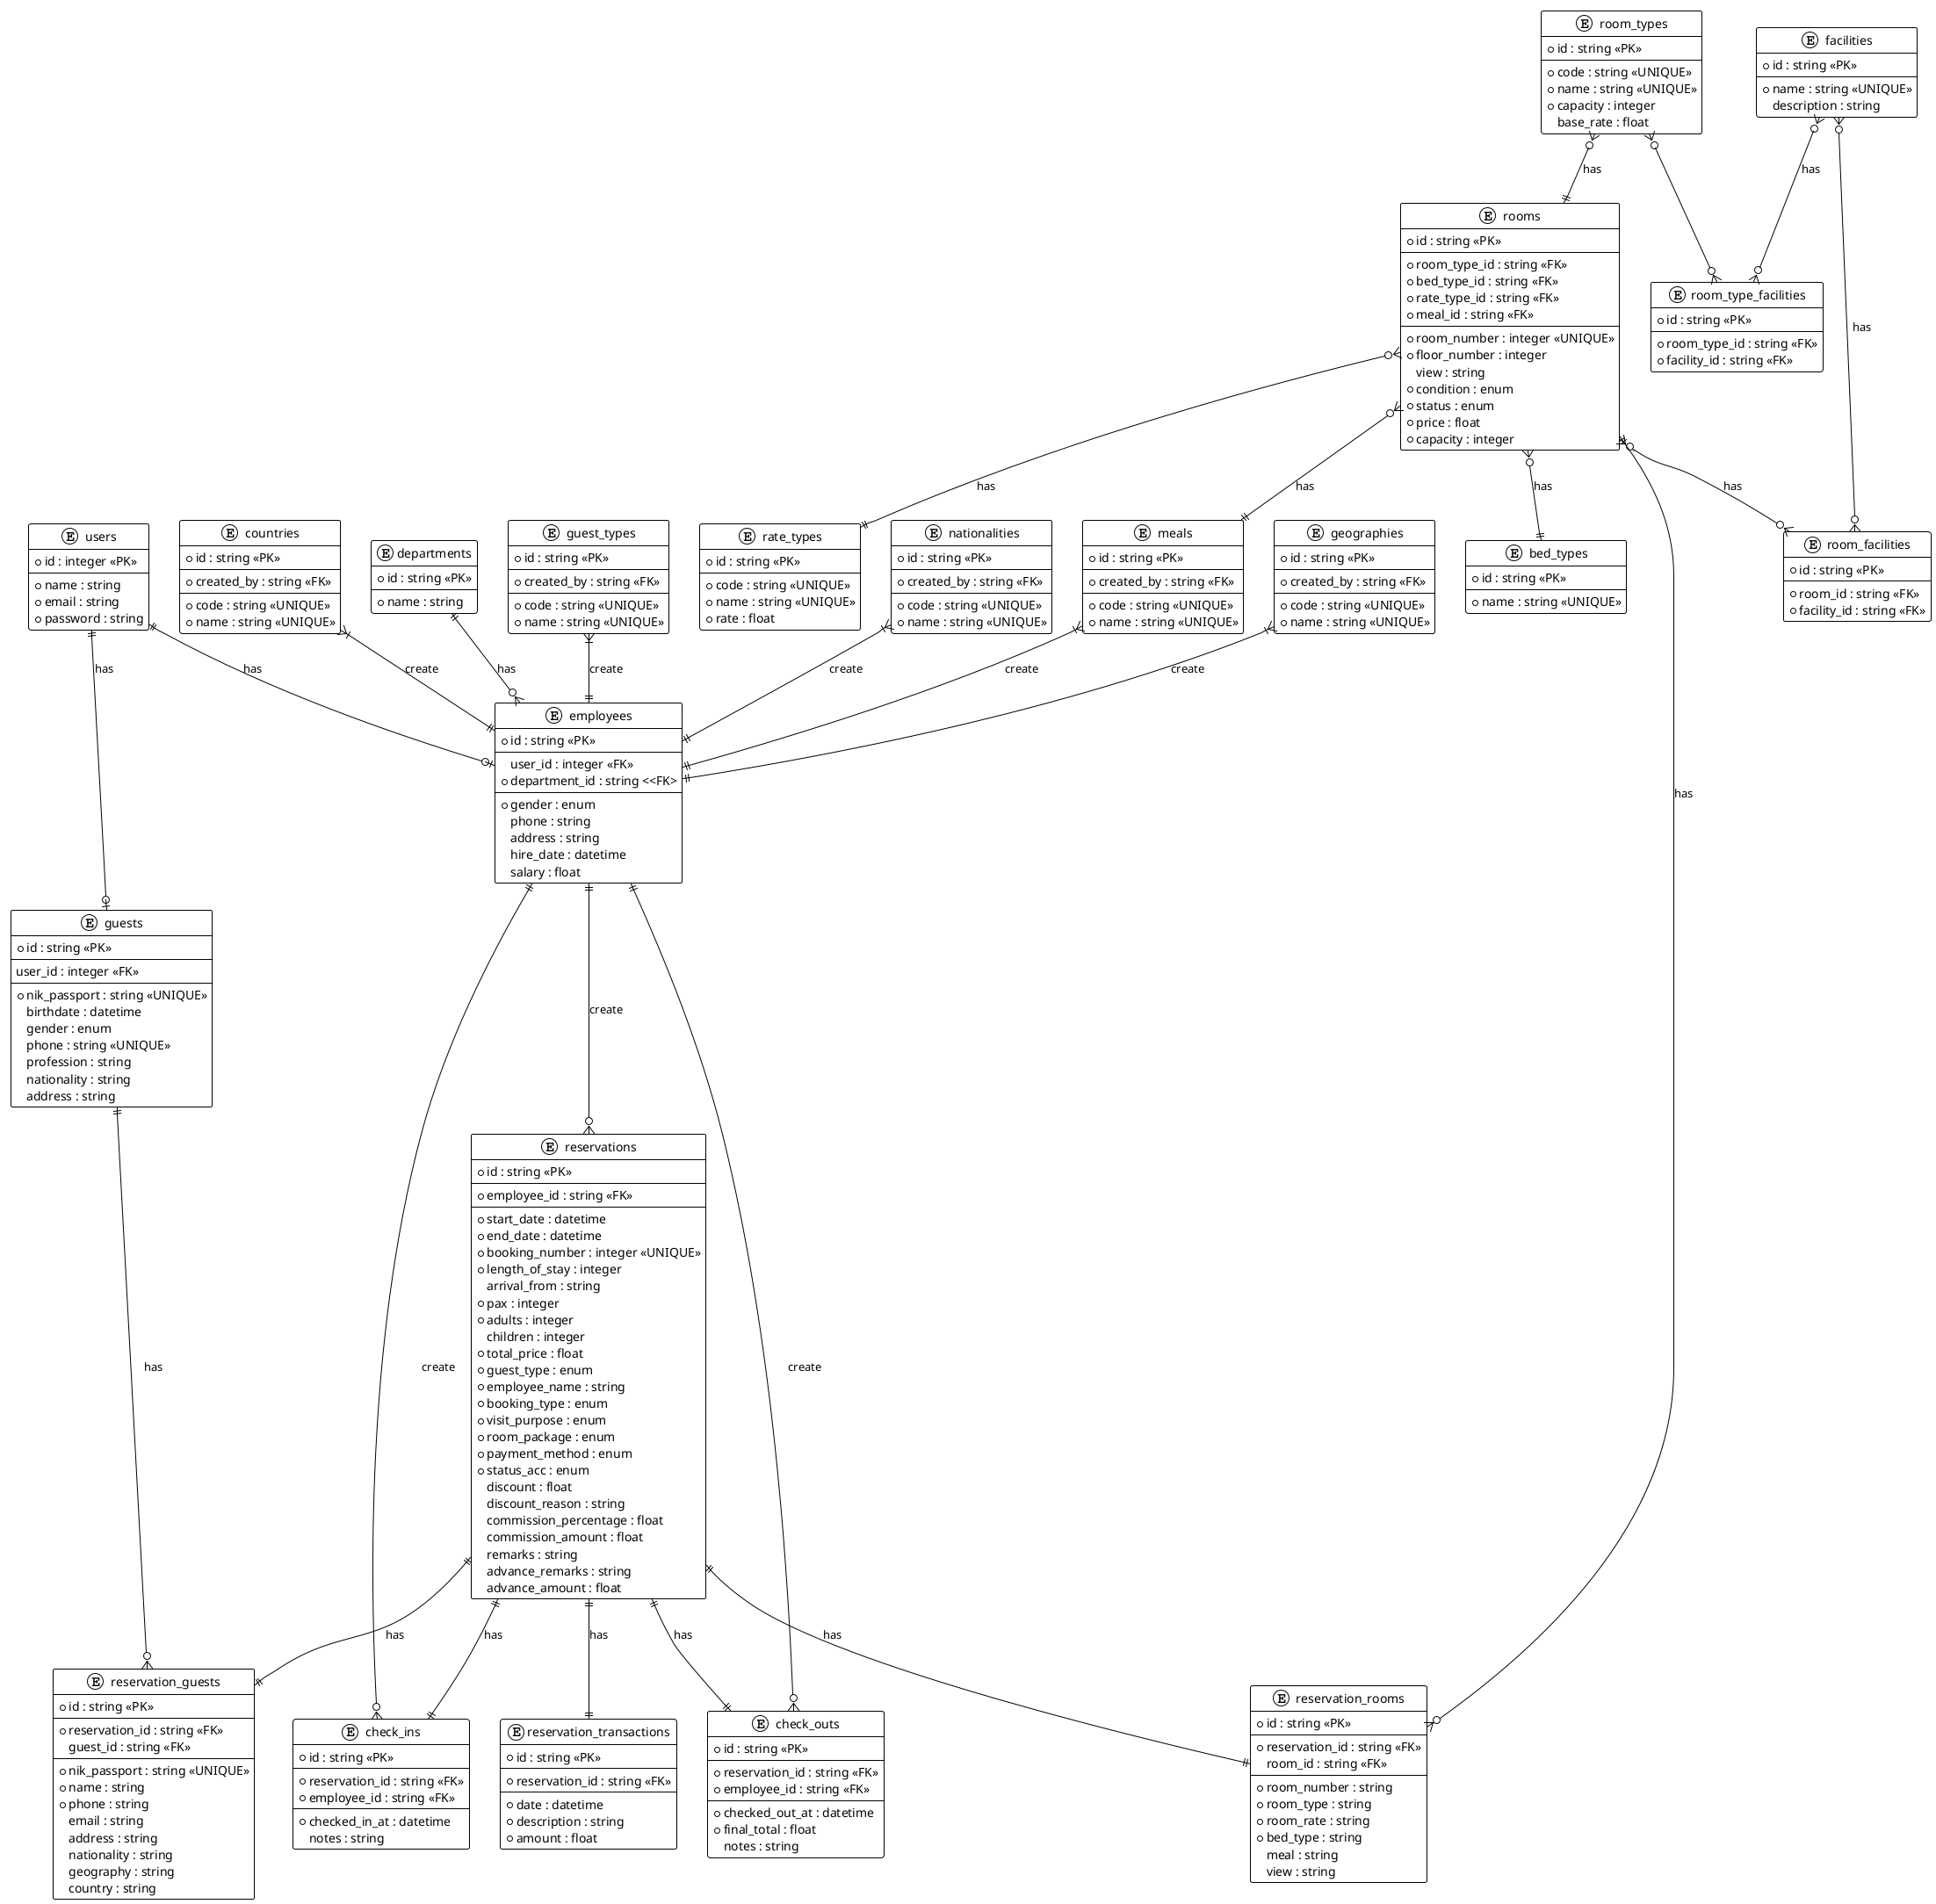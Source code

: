 @startuml ERD
!theme plain

' Entity Definitions

entity "users" {
  * id : integer <<PK>>
  --
  * name : string
  * email : string
  * password : string
}

entity "departments" {
  * id : string <<PK>>
  --
  * name : string
}

entity "employees" {
  * id : string <<PK>>
  --
  user_id : integer <<FK>>
  * department_id : string <<FK>
  --
  * gender : enum
  phone : string
  address : string
  hire_date : datetime
  salary : float
}

entity "guests" {
  * id : string <<PK>>
  --
  user_id : integer <<FK>>
  --
  * nik_passport : string <<UNIQUE>>
  birthdate : datetime
  gender : enum
  phone : string <<UNIQUE>>
  profession : string
  nationality : string
  address : string
}

entity "room_types" {
  * id : string <<PK>>
  --
  * code : string <<UNIQUE>>
  * name : string <<UNIQUE>>
  * capacity : integer
  base_rate : float
}

entity "bed_types" {
  * id : string <<PK>>
  --
  * name : string <<UNIQUE>>
}

entity "rate_types" {
  * id : string <<PK>>
  --
  * code : string <<UNIQUE>>
  * name : string <<UNIQUE>>
  * rate : float
}

entity "rooms" {
  * id : string <<PK>>
  --
  * room_type_id : string <<FK>>
  * bed_type_id : string <<FK>>
  * rate_type_id : string <<FK>>
  * meal_id : string <<FK>>
  --
  * room_number : integer <<UNIQUE>>
  * floor_number : integer
  view : string
  * condition : enum
  * status : enum
  * price : float
  * capacity : integer
}

entity "facilities" {
  * id : string <<PK>>
  --
  * name : string <<UNIQUE>>
  description : string
}

entity "room_type_facilities" {
  * id : string <<PK>>
  --
  * room_type_id : string <<FK>>
  * facility_id : string <<FK>>
}

entity "room_facilities" {
  * id : string <<PK>>
  --
  * room_id : string <<FK>>
  * facility_id : string <<FK>>
}

entity "reservations" {
  * id : string <<PK>>
  --
  * employee_id : string <<FK>>
  --
  * start_date : datetime
  * end_date : datetime
  * booking_number : integer <<UNIQUE>>
  * length_of_stay : integer
  arrival_from : string
  * pax : integer
  * adults : integer
  children : integer
  * total_price : float
  * guest_type : enum
  * employee_name : string
  * booking_type : enum
  * visit_purpose : enum
  * room_package : enum
  * payment_method : enum
  * status_acc : enum
  discount : float
  discount_reason : string
  commission_percentage : float
  commission_amount : float
  remarks : string
  advance_remarks : string
  advance_amount : float
}

entity "reservation_guests" {
  * id : string <<PK>>
  --
  * reservation_id : string <<FK>>
  guest_id : string <<FK>>
  --
  * nik_passport : string <<UNIQUE>>
  * name : string
  * phone : string
  email : string
  address : string
  nationality : string
  geography : string
  country : string
}

entity "reservation_rooms" {
  * id : string <<PK>>
  --
  * reservation_id : string <<FK>>
  room_id : string <<FK>>
  --
  * room_number : string
  * room_type : string
  * room_rate : string
  * bed_type : string
  meal : string
  view : string
}

entity "reservation_transactions" {
  * id : string <<PK>>
  --
  * reservation_id : string <<FK>>
  --
  * date : datetime
  * description : string
  * amount : float
}

entity "check_ins" {
  * id : string <<PK>>
  --
  * reservation_id : string <<FK>>
  * employee_id : string <<FK>>
  --
  * checked_in_at : datetime
  notes : string
}

entity "check_outs" {
  * id : string <<PK>>
  --
  * reservation_id : string <<FK>>
  * employee_id : string <<FK>>
  --
  * checked_out_at : datetime
  * final_total : float
  notes : string
}

entity "guest_types" {
  * id : string <<PK>>
  --
  * created_by : string <<FK>>
  --
  * code : string <<UNIQUE>>
  * name : string <<UNIQUE>>
}

entity "nationalities" {
  * id : string <<PK>>
  --
  * created_by : string <<FK>>
  --
  * code : string <<UNIQUE>>
  * name : string <<UNIQUE>>
}

entity "geographies" {
  * id : string <<PK>>
  --
  * created_by : string <<FK>>
  --
  * code : string <<UNIQUE>>
  * name : string <<UNIQUE>>
}

entity "countries" {
  * id : string <<PK>>
  --
  * created_by : string <<FK>>
  --
  * code : string <<UNIQUE>>
  * name : string <<UNIQUE>>
}

entity "meals" {
  * id : string <<PK>>
  --
  * created_by : string <<FK>>
  --
  * code : string <<UNIQUE>>
  * name : string <<UNIQUE>>
}

' Entity Relationships
departments||--o{ employees : has

employees||--o{ reservations : create
employees||--o{ check_ins : create
employees||--o{ check_outs : create

users||--o| employees : has
users||--o| guests : has

guests||--o{ reservation_guests : has

rooms||--o{ reservation_rooms : has
rooms }o--|| bed_types : has
rooms }o--|| rate_types : has
rooms }o--|| meals : has
rooms }o--o{ room_facilities : has

room_types }o--|| rooms : has
room_types }o--o{ room_type_facilities

facilities }o--o{ room_facilities : has
facilities }o--o{ room_type_facilities : has

reservations||--||reservation_guests : has
reservations||--||reservation_rooms : has
reservations||--||reservation_transactions : has
reservations||--||check_ins : has
reservations||--||check_outs : has

countries }|--|| employees : create
geographies }|--|| employees : create
nationalities }|--|| employees : create
guest_types }|--|| employees : create
meals }|--|| employees : create

@enduml
